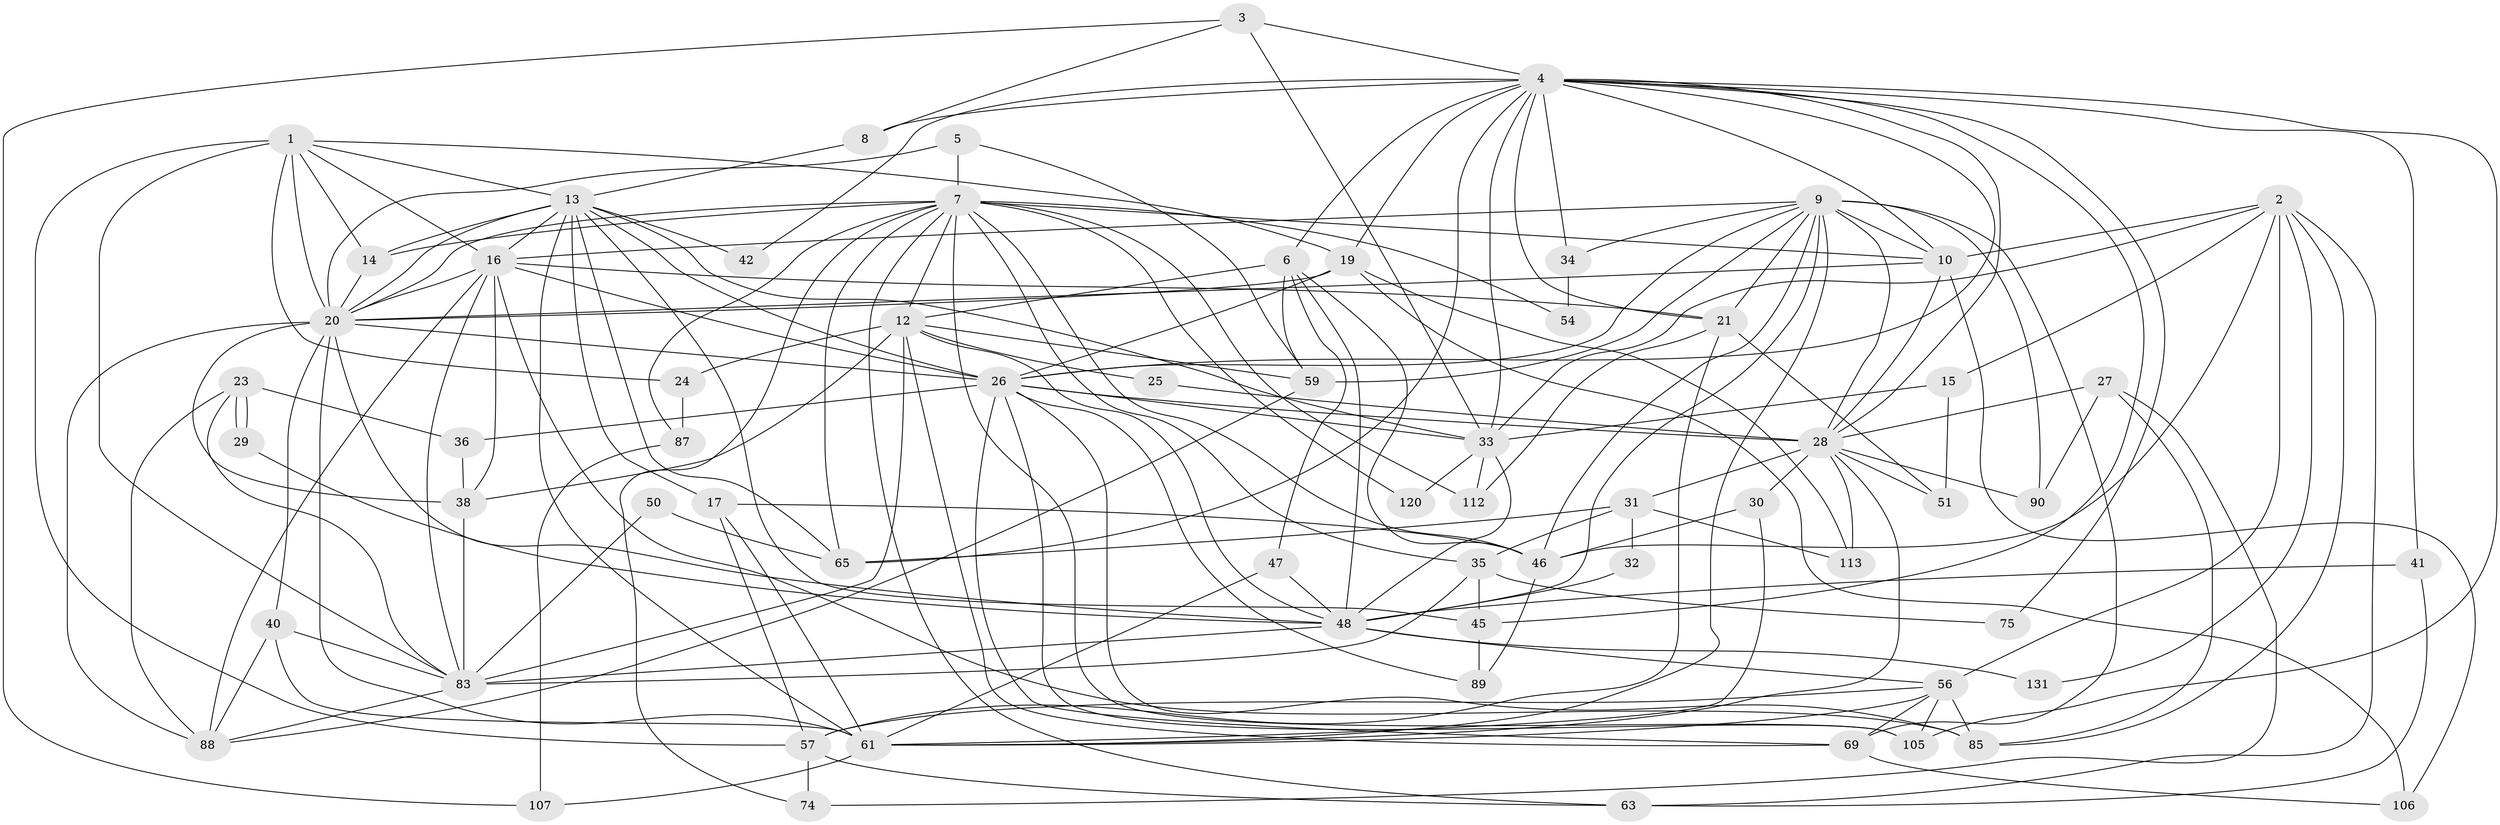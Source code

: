 // original degree distribution, {6: 0.13636363636363635, 5: 0.17424242424242425, 4: 0.20454545454545456, 3: 0.26515151515151514, 2: 0.17424242424242425, 7: 0.022727272727272728, 9: 0.007575757575757576, 8: 0.015151515151515152}
// Generated by graph-tools (version 1.1) at 2025/15/03/09/25 04:15:09]
// undirected, 66 vertices, 183 edges
graph export_dot {
graph [start="1"]
  node [color=gray90,style=filled];
  1 [super="+82+132+71"];
  2 [super="+11"];
  3;
  4 [super="+18+125+114"];
  5;
  6 [super="+43"];
  7 [super="+73+99+80"];
  8;
  9 [super="+92"];
  10 [super="+119"];
  12 [super="+81"];
  13 [super="+22"];
  14 [super="+128+52"];
  15 [super="+104"];
  16 [super="+44"];
  17;
  19 [super="+101"];
  20 [super="+37"];
  21 [super="+109"];
  23 [super="+60"];
  24;
  25;
  26 [super="+72+108+39"];
  27 [super="+78"];
  28 [super="+117+49+66"];
  29;
  30;
  31 [super="+103"];
  32;
  33 [super="+118"];
  34;
  35 [super="+62"];
  36;
  38 [super="+67"];
  40 [super="+77"];
  41;
  42;
  45 [super="+68"];
  46 [super="+116+110"];
  47;
  48 [super="+64+55+58"];
  50;
  51;
  54;
  56 [super="+79+95"];
  57 [super="+84"];
  59 [super="+121"];
  61 [super="+102"];
  63;
  65;
  69 [super="+123"];
  74;
  75;
  83 [super="+100+127"];
  85;
  87;
  88 [super="+96"];
  89;
  90;
  105;
  106;
  107;
  112;
  113;
  120;
  131;
  1 -- 16;
  1 -- 19;
  1 -- 20 [weight=2];
  1 -- 24;
  1 -- 83;
  1 -- 14;
  1 -- 57;
  1 -- 13;
  2 -- 15;
  2 -- 33;
  2 -- 131;
  2 -- 85;
  2 -- 63;
  2 -- 46;
  2 -- 10;
  2 -- 56 [weight=2];
  3 -- 8;
  3 -- 107;
  3 -- 33;
  3 -- 4;
  4 -- 65;
  4 -- 8;
  4 -- 105;
  4 -- 41;
  4 -- 75;
  4 -- 21;
  4 -- 10;
  4 -- 33;
  4 -- 19;
  4 -- 34;
  4 -- 42;
  4 -- 6;
  4 -- 26;
  4 -- 28;
  4 -- 45;
  5 -- 7;
  5 -- 59;
  5 -- 20;
  6 -- 47;
  6 -- 48;
  6 -- 59 [weight=2];
  6 -- 46;
  6 -- 12;
  7 -- 65;
  7 -- 54;
  7 -- 14;
  7 -- 63;
  7 -- 112;
  7 -- 87;
  7 -- 120;
  7 -- 105;
  7 -- 35;
  7 -- 20 [weight=2];
  7 -- 74;
  7 -- 10;
  7 -- 12;
  7 -- 46;
  8 -- 13;
  9 -- 34 [weight=2];
  9 -- 69 [weight=2];
  9 -- 59;
  9 -- 90;
  9 -- 10;
  9 -- 46;
  9 -- 21;
  9 -- 26;
  9 -- 61;
  9 -- 48;
  9 -- 16;
  9 -- 28;
  10 -- 20;
  10 -- 106;
  10 -- 28;
  12 -- 24;
  12 -- 48;
  12 -- 83;
  12 -- 69;
  12 -- 25;
  12 -- 59;
  12 -- 38;
  13 -- 20 [weight=2];
  13 -- 65;
  13 -- 61;
  13 -- 14;
  13 -- 16;
  13 -- 33;
  13 -- 42;
  13 -- 45;
  13 -- 17;
  13 -- 26;
  14 -- 20;
  15 -- 51;
  15 -- 33;
  16 -- 85;
  16 -- 38 [weight=2];
  16 -- 83;
  16 -- 20;
  16 -- 21;
  16 -- 88;
  16 -- 26;
  17 -- 46;
  17 -- 61;
  17 -- 57;
  19 -- 106;
  19 -- 113;
  19 -- 20;
  19 -- 26;
  20 -- 38;
  20 -- 26;
  20 -- 61;
  20 -- 88;
  20 -- 48;
  20 -- 40;
  21 -- 51;
  21 -- 57;
  21 -- 112;
  23 -- 36;
  23 -- 29;
  23 -- 29;
  23 -- 83;
  23 -- 88;
  24 -- 87;
  25 -- 28;
  26 -- 33;
  26 -- 36;
  26 -- 85;
  26 -- 69 [weight=2];
  26 -- 28;
  26 -- 105;
  26 -- 89;
  27 -- 85;
  27 -- 90 [weight=2];
  27 -- 74;
  27 -- 28;
  28 -- 61;
  28 -- 113;
  28 -- 31;
  28 -- 90;
  28 -- 30;
  28 -- 51;
  29 -- 48;
  30 -- 46;
  30 -- 61;
  31 -- 113;
  31 -- 65;
  31 -- 35;
  31 -- 32;
  32 -- 48 [weight=2];
  33 -- 120;
  33 -- 112;
  33 -- 48;
  34 -- 54;
  35 -- 75;
  35 -- 83;
  35 -- 45;
  36 -- 38;
  38 -- 83 [weight=2];
  40 -- 88;
  40 -- 83;
  40 -- 61;
  41 -- 63;
  41 -- 48;
  45 -- 89;
  46 -- 89;
  47 -- 61;
  47 -- 48 [weight=2];
  48 -- 83;
  48 -- 56;
  48 -- 131;
  50 -- 65;
  50 -- 83;
  56 -- 85;
  56 -- 61;
  56 -- 105;
  56 -- 57;
  56 -- 69;
  57 -- 74;
  57 -- 63;
  59 -- 88;
  61 -- 107;
  69 -- 106;
  83 -- 88;
  87 -- 107;
}
